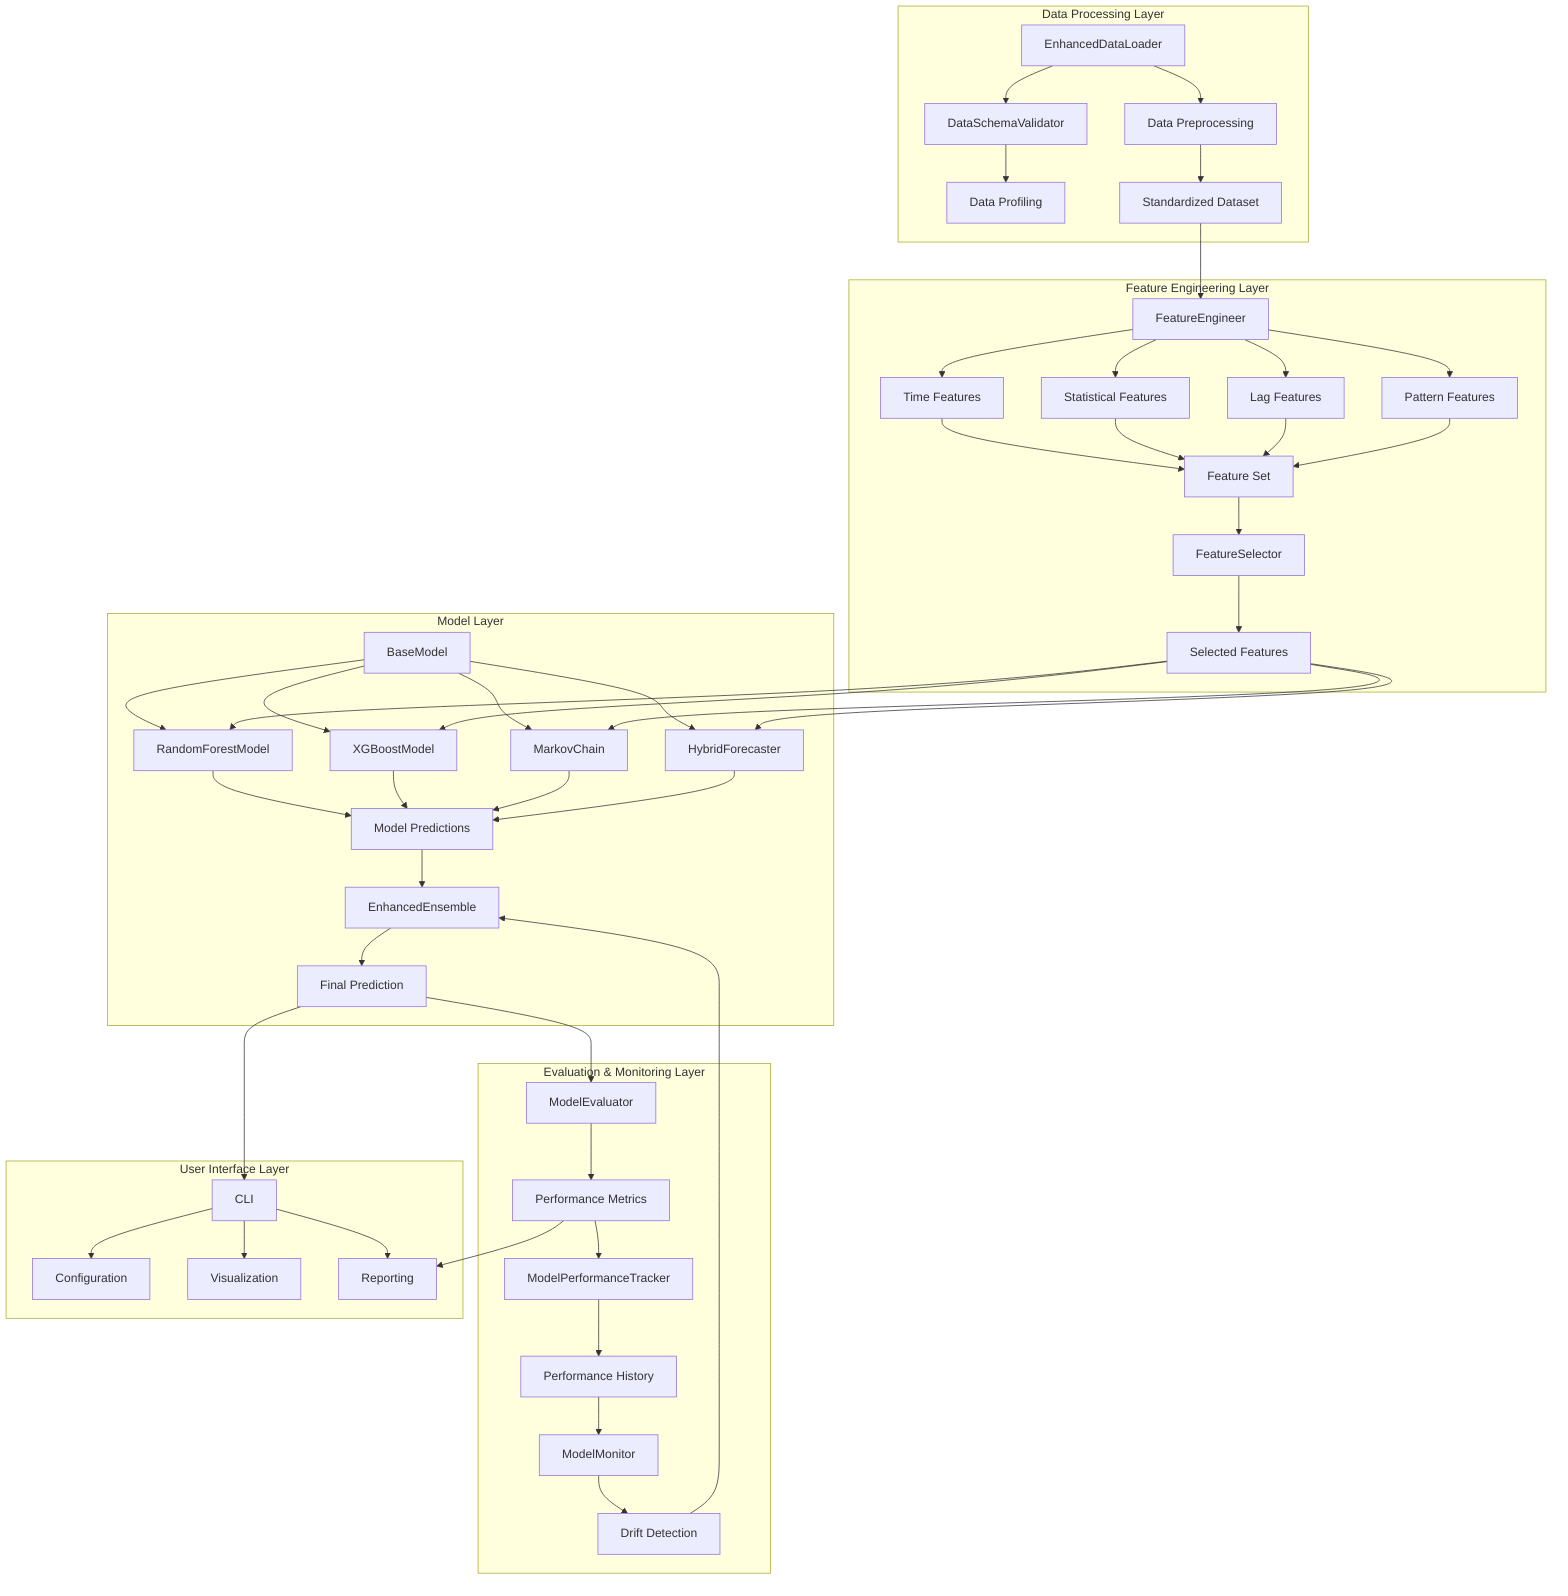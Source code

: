 flowchart TB
    subgraph "Data Processing Layer"
        A1[EnhancedDataLoader] --> A2[DataSchemaValidator]
        A1 --> A3[Data Preprocessing]
        A2 --> A4[Data Profiling]
        A3 --> A5[Standardized Dataset]
    end

    subgraph "Feature Engineering Layer"
        B1[FeatureEngineer] --> B2[Time Features]
        B1 --> B3[Statistical Features]
        B1 --> B4[Lag Features]
        B1 --> B5[Pattern Features]
        B2 & B3 & B4 & B5 --> B6[Feature Set]
        B6 --> B7[FeatureSelector]
        B7 --> B8[Selected Features]
    end

    subgraph "Model Layer"
        C1[BaseModel] --> C2[RandomForestModel]
        C1 --> C3[XGBoostModel]
        C1 --> C4[MarkovChain]
        C1 --> C5[HybridForecaster]
        C2 & C3 & C4 & C5 --> C6[Model Predictions]
        C6 --> C7[EnhancedEnsemble]
        C7 --> C8[Final Prediction]
    end

    subgraph "Evaluation & Monitoring Layer"
        D1[ModelEvaluator] --> D2[Performance Metrics]
        D2 --> D3[ModelPerformanceTracker]
        D3 --> D4[Performance History]
        D4 --> D5[ModelMonitor]
        D5 --> D6[Drift Detection]
    end

    subgraph "User Interface Layer"
        E1[CLI] --> E2[Configuration]
        E1 --> E3[Visualization]
        E1 --> E4[Reporting]
    end

    A5 --> B1
    B8 --> C2 & C3 & C4 & C5
    C8 --> D1
    D6 --> C7
    C8 --> E1
    D2 --> E4